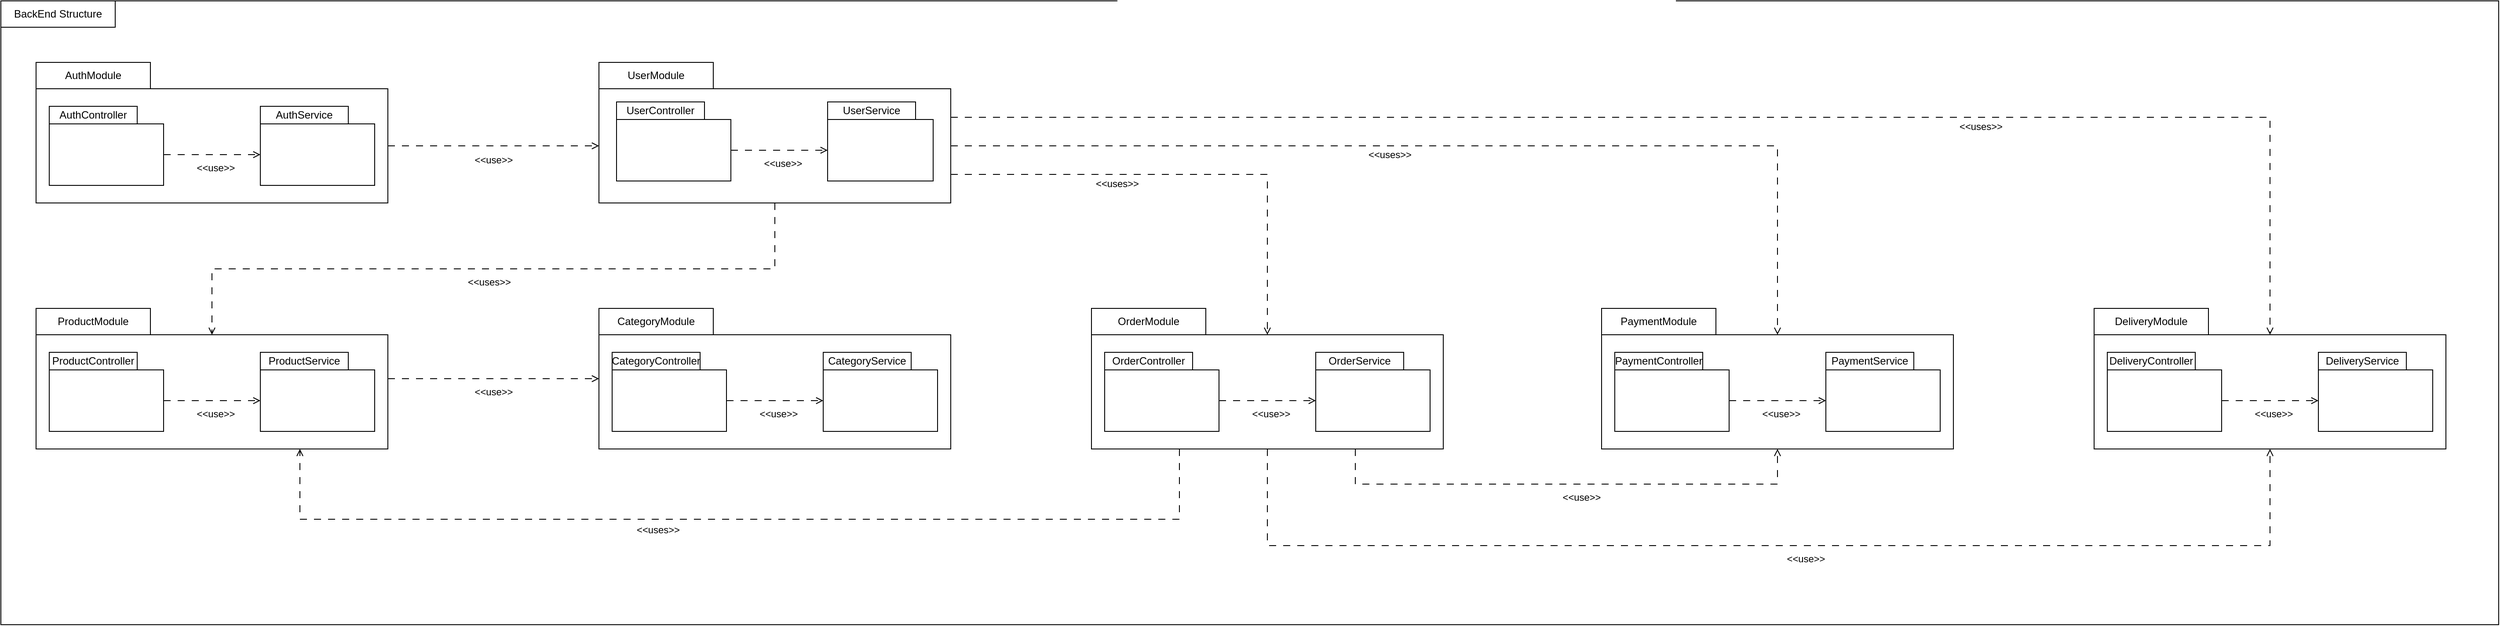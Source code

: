 <mxfile version="24.9.2">
  <diagram name="Page-1" id="mPM8BlAELtB1QPcIt9uX">
    <mxGraphModel dx="3056" dy="1117" grid="1" gridSize="10" guides="1" tooltips="1" connect="1" arrows="1" fold="1" page="1" pageScale="1" pageWidth="850" pageHeight="1100" math="0" shadow="0">
      <root>
        <mxCell id="0" />
        <mxCell id="1" parent="0" />
        <mxCell id="DPF2yrT6IQbbPqu1qaYU-75" value="" style="rounded=0;whiteSpace=wrap;html=1;fillColor=none;" parent="1" vertex="1">
          <mxGeometry x="-40" y="90" width="2840" height="710" as="geometry" />
        </mxCell>
        <mxCell id="DPF2yrT6IQbbPqu1qaYU-76" value="BackEnd Structure" style="rounded=0;whiteSpace=wrap;html=1;fillColor=none;" parent="1" vertex="1">
          <mxGeometry x="-40" y="90" width="130" height="30" as="geometry" />
        </mxCell>
        <mxCell id="od0rw37wtQDB377jg45--1" style="edgeStyle=orthogonalEdgeStyle;rounded=0;orthogonalLoop=1;jettySize=auto;html=1;exitX=1;exitY=0.5;exitDx=0;exitDy=0;entryX=0;entryY=0.5;entryDx=0;entryDy=0;dashed=1;dashPattern=8 8;endArrow=open;endFill=0;" parent="1" source="od0rw37wtQDB377jg45--3" edge="1">
          <mxGeometry relative="1" as="geometry">
            <mxPoint x="640" y="255" as="targetPoint" />
          </mxGeometry>
        </mxCell>
        <mxCell id="od0rw37wtQDB377jg45--2" value="&amp;lt;&amp;lt;use&amp;gt;&amp;gt;" style="edgeLabel;html=1;align=center;verticalAlign=middle;resizable=0;points=[];" parent="od0rw37wtQDB377jg45--1" vertex="1" connectable="0">
          <mxGeometry x="0.067" y="-5" relative="1" as="geometry">
            <mxPoint x="-8" y="10" as="offset" />
          </mxGeometry>
        </mxCell>
        <mxCell id="od0rw37wtQDB377jg45--3" value="" style="rounded=0;whiteSpace=wrap;html=1;fillColor=none;" parent="1" vertex="1">
          <mxGeometry y="190" width="400" height="130" as="geometry" />
        </mxCell>
        <mxCell id="od0rw37wtQDB377jg45--4" value="AuthModule" style="rounded=0;whiteSpace=wrap;html=1;fillColor=none;" parent="1" vertex="1">
          <mxGeometry y="160" width="130" height="30" as="geometry" />
        </mxCell>
        <mxCell id="od0rw37wtQDB377jg45--5" style="edgeStyle=orthogonalEdgeStyle;rounded=0;orthogonalLoop=1;jettySize=auto;html=1;exitX=1;exitY=0.5;exitDx=0;exitDy=0;entryX=0;entryY=0.5;entryDx=0;entryDy=0;dashed=1;dashPattern=8 8;endArrow=open;endFill=0;" parent="1" source="od0rw37wtQDB377jg45--7" target="od0rw37wtQDB377jg45--9" edge="1">
          <mxGeometry relative="1" as="geometry" />
        </mxCell>
        <mxCell id="od0rw37wtQDB377jg45--6" value="&amp;lt;&amp;lt;use&amp;gt;&amp;gt;" style="edgeLabel;html=1;align=center;verticalAlign=middle;resizable=0;points=[];" parent="od0rw37wtQDB377jg45--5" vertex="1" connectable="0">
          <mxGeometry x="0.061" relative="1" as="geometry">
            <mxPoint y="15" as="offset" />
          </mxGeometry>
        </mxCell>
        <mxCell id="od0rw37wtQDB377jg45--7" value="" style="rounded=0;whiteSpace=wrap;html=1;fillColor=none;" parent="1" vertex="1">
          <mxGeometry x="15" y="230" width="130" height="70" as="geometry" />
        </mxCell>
        <mxCell id="od0rw37wtQDB377jg45--8" value="Auth&lt;span style=&quot;background-color: initial;&quot;&gt;Controller&lt;/span&gt;" style="rounded=0;whiteSpace=wrap;html=1;fillColor=none;" parent="1" vertex="1">
          <mxGeometry x="15" y="210" width="100" height="20" as="geometry" />
        </mxCell>
        <mxCell id="od0rw37wtQDB377jg45--9" value="" style="rounded=0;whiteSpace=wrap;html=1;fillColor=none;" parent="1" vertex="1">
          <mxGeometry x="255" y="230" width="130" height="70" as="geometry" />
        </mxCell>
        <mxCell id="od0rw37wtQDB377jg45--10" value="AuthService" style="rounded=0;whiteSpace=wrap;html=1;fillColor=none;" parent="1" vertex="1">
          <mxGeometry x="255" y="210" width="100" height="20" as="geometry" />
        </mxCell>
        <mxCell id="od0rw37wtQDB377jg45--38" style="edgeStyle=orthogonalEdgeStyle;rounded=0;orthogonalLoop=1;jettySize=auto;html=1;exitX=0.5;exitY=1;exitDx=0;exitDy=0;entryX=0.5;entryY=0;entryDx=0;entryDy=0;dashed=1;dashPattern=8 8;endArrow=open;endFill=0;" parent="1" source="od0rw37wtQDB377jg45--11" target="od0rw37wtQDB377jg45--27" edge="1">
          <mxGeometry relative="1" as="geometry" />
        </mxCell>
        <mxCell id="od0rw37wtQDB377jg45--39" value="&amp;lt;&amp;lt;uses&amp;gt;&amp;gt;" style="edgeLabel;html=1;align=center;verticalAlign=middle;resizable=0;points=[];" parent="od0rw37wtQDB377jg45--38" vertex="1" connectable="0">
          <mxGeometry x="0.013" y="1" relative="1" as="geometry">
            <mxPoint y="14" as="offset" />
          </mxGeometry>
        </mxCell>
        <mxCell id="od0rw37wtQDB377jg45--11" value="" style="rounded=0;whiteSpace=wrap;html=1;fillColor=none;" parent="1" vertex="1">
          <mxGeometry x="640" y="190" width="400" height="130" as="geometry" />
        </mxCell>
        <mxCell id="od0rw37wtQDB377jg45--12" value="UserModule" style="rounded=0;whiteSpace=wrap;html=1;fillColor=none;" parent="1" vertex="1">
          <mxGeometry x="640" y="160" width="130" height="30" as="geometry" />
        </mxCell>
        <mxCell id="od0rw37wtQDB377jg45--13" style="edgeStyle=orthogonalEdgeStyle;rounded=0;orthogonalLoop=1;jettySize=auto;html=1;exitX=1;exitY=0.5;exitDx=0;exitDy=0;entryX=0;entryY=0.5;entryDx=0;entryDy=0;dashed=1;dashPattern=8 8;endArrow=open;endFill=0;" parent="1" source="od0rw37wtQDB377jg45--15" target="od0rw37wtQDB377jg45--17" edge="1">
          <mxGeometry relative="1" as="geometry" />
        </mxCell>
        <mxCell id="od0rw37wtQDB377jg45--14" value="&amp;lt;&amp;lt;use&amp;gt;&amp;gt;" style="edgeLabel;html=1;align=center;verticalAlign=middle;resizable=0;points=[];" parent="od0rw37wtQDB377jg45--13" vertex="1" connectable="0">
          <mxGeometry x="0.061" relative="1" as="geometry">
            <mxPoint y="15" as="offset" />
          </mxGeometry>
        </mxCell>
        <mxCell id="od0rw37wtQDB377jg45--15" value="" style="rounded=0;whiteSpace=wrap;html=1;fillColor=none;" parent="1" vertex="1">
          <mxGeometry x="660" y="225" width="130" height="70" as="geometry" />
        </mxCell>
        <mxCell id="od0rw37wtQDB377jg45--16" value="UserController" style="rounded=0;whiteSpace=wrap;html=1;fillColor=none;" parent="1" vertex="1">
          <mxGeometry x="660" y="205" width="100" height="20" as="geometry" />
        </mxCell>
        <mxCell id="od0rw37wtQDB377jg45--17" value="" style="rounded=0;whiteSpace=wrap;html=1;fillColor=none;" parent="1" vertex="1">
          <mxGeometry x="900" y="225" width="120" height="70" as="geometry" />
        </mxCell>
        <mxCell id="od0rw37wtQDB377jg45--18" value="UserService" style="rounded=0;whiteSpace=wrap;html=1;fillColor=none;" parent="1" vertex="1">
          <mxGeometry x="900" y="205" width="100" height="20" as="geometry" />
        </mxCell>
        <mxCell id="od0rw37wtQDB377jg45--19" value="" style="rounded=0;whiteSpace=wrap;html=1;fillColor=none;" parent="1" vertex="1">
          <mxGeometry x="640" y="470" width="400" height="130" as="geometry" />
        </mxCell>
        <mxCell id="od0rw37wtQDB377jg45--20" value="CategoryModule" style="rounded=0;whiteSpace=wrap;html=1;fillColor=none;" parent="1" vertex="1">
          <mxGeometry x="640" y="440" width="130" height="30" as="geometry" />
        </mxCell>
        <mxCell id="od0rw37wtQDB377jg45--21" style="edgeStyle=orthogonalEdgeStyle;rounded=0;orthogonalLoop=1;jettySize=auto;html=1;exitX=1;exitY=0.5;exitDx=0;exitDy=0;entryX=0;entryY=0.5;entryDx=0;entryDy=0;dashed=1;dashPattern=8 8;endArrow=open;endFill=0;" parent="1" source="od0rw37wtQDB377jg45--23" target="od0rw37wtQDB377jg45--25" edge="1">
          <mxGeometry relative="1" as="geometry" />
        </mxCell>
        <mxCell id="od0rw37wtQDB377jg45--22" value="&amp;lt;&amp;lt;use&amp;gt;&amp;gt;" style="edgeLabel;html=1;align=center;verticalAlign=middle;resizable=0;points=[];" parent="od0rw37wtQDB377jg45--21" vertex="1" connectable="0">
          <mxGeometry x="0.061" relative="1" as="geometry">
            <mxPoint y="15" as="offset" />
          </mxGeometry>
        </mxCell>
        <mxCell id="od0rw37wtQDB377jg45--23" value="" style="rounded=0;whiteSpace=wrap;html=1;fillColor=none;" parent="1" vertex="1">
          <mxGeometry x="655" y="510" width="130" height="70" as="geometry" />
        </mxCell>
        <mxCell id="od0rw37wtQDB377jg45--24" value="Category&lt;span style=&quot;background-color: initial;&quot;&gt;Controller&lt;/span&gt;" style="rounded=0;whiteSpace=wrap;html=1;fillColor=none;" parent="1" vertex="1">
          <mxGeometry x="655" y="490" width="100" height="20" as="geometry" />
        </mxCell>
        <mxCell id="od0rw37wtQDB377jg45--25" value="" style="rounded=0;whiteSpace=wrap;html=1;fillColor=none;" parent="1" vertex="1">
          <mxGeometry x="895" y="510" width="130" height="70" as="geometry" />
        </mxCell>
        <mxCell id="od0rw37wtQDB377jg45--26" value="CategoryService" style="rounded=0;whiteSpace=wrap;html=1;fillColor=none;" parent="1" vertex="1">
          <mxGeometry x="895" y="490" width="100" height="20" as="geometry" />
        </mxCell>
        <mxCell id="od0rw37wtQDB377jg45--27" value="" style="rounded=0;whiteSpace=wrap;html=1;fillColor=none;" parent="1" vertex="1">
          <mxGeometry y="470" width="400" height="130" as="geometry" />
        </mxCell>
        <mxCell id="od0rw37wtQDB377jg45--28" value="ProductModule" style="rounded=0;whiteSpace=wrap;html=1;fillColor=none;" parent="1" vertex="1">
          <mxGeometry y="440" width="130" height="30" as="geometry" />
        </mxCell>
        <mxCell id="od0rw37wtQDB377jg45--29" style="edgeStyle=orthogonalEdgeStyle;rounded=0;orthogonalLoop=1;jettySize=auto;html=1;exitX=1;exitY=0.5;exitDx=0;exitDy=0;entryX=0;entryY=0.5;entryDx=0;entryDy=0;dashed=1;dashPattern=8 8;endArrow=open;endFill=0;" parent="1" source="od0rw37wtQDB377jg45--31" target="od0rw37wtQDB377jg45--33" edge="1">
          <mxGeometry relative="1" as="geometry" />
        </mxCell>
        <mxCell id="od0rw37wtQDB377jg45--30" value="&amp;lt;&amp;lt;use&amp;gt;&amp;gt;" style="edgeLabel;html=1;align=center;verticalAlign=middle;resizable=0;points=[];" parent="od0rw37wtQDB377jg45--29" vertex="1" connectable="0">
          <mxGeometry x="0.061" relative="1" as="geometry">
            <mxPoint y="15" as="offset" />
          </mxGeometry>
        </mxCell>
        <mxCell id="od0rw37wtQDB377jg45--31" value="" style="rounded=0;whiteSpace=wrap;html=1;fillColor=none;" parent="1" vertex="1">
          <mxGeometry x="15" y="510" width="130" height="70" as="geometry" />
        </mxCell>
        <mxCell id="od0rw37wtQDB377jg45--32" value="&lt;span style=&quot;background-color: initial;&quot;&gt;ProductController&lt;/span&gt;" style="rounded=0;whiteSpace=wrap;html=1;fillColor=none;" parent="1" vertex="1">
          <mxGeometry x="15" y="490" width="100" height="20" as="geometry" />
        </mxCell>
        <mxCell id="od0rw37wtQDB377jg45--33" value="" style="rounded=0;whiteSpace=wrap;html=1;fillColor=none;" parent="1" vertex="1">
          <mxGeometry x="255" y="510" width="130" height="70" as="geometry" />
        </mxCell>
        <mxCell id="od0rw37wtQDB377jg45--34" value="ProductService" style="rounded=0;whiteSpace=wrap;html=1;fillColor=none;" parent="1" vertex="1">
          <mxGeometry x="255" y="490" width="100" height="20" as="geometry" />
        </mxCell>
        <mxCell id="od0rw37wtQDB377jg45--35" style="edgeStyle=orthogonalEdgeStyle;rounded=0;orthogonalLoop=1;jettySize=auto;html=1;exitX=1;exitY=0.5;exitDx=0;exitDy=0;entryX=0;entryY=0.5;entryDx=0;entryDy=0;dashed=1;dashPattern=8 8;endArrow=open;endFill=0;" parent="1" edge="1">
          <mxGeometry relative="1" as="geometry">
            <mxPoint x="400" y="520" as="sourcePoint" />
            <mxPoint x="640" y="520" as="targetPoint" />
          </mxGeometry>
        </mxCell>
        <mxCell id="od0rw37wtQDB377jg45--36" value="&amp;lt;&amp;lt;use&amp;gt;&amp;gt;" style="edgeLabel;html=1;align=center;verticalAlign=middle;resizable=0;points=[];" parent="od0rw37wtQDB377jg45--35" vertex="1" connectable="0">
          <mxGeometry x="0.067" y="-5" relative="1" as="geometry">
            <mxPoint x="-8" y="10" as="offset" />
          </mxGeometry>
        </mxCell>
        <mxCell id="cyqc8fmUgoTBw6mKZSQG-2" value="" style="rounded=0;whiteSpace=wrap;html=1;fillColor=none;" vertex="1" parent="1">
          <mxGeometry x="1200" y="470" width="400" height="130" as="geometry" />
        </mxCell>
        <mxCell id="cyqc8fmUgoTBw6mKZSQG-3" value="OrderModule" style="rounded=0;whiteSpace=wrap;html=1;fillColor=none;" vertex="1" parent="1">
          <mxGeometry x="1200" y="440" width="130" height="30" as="geometry" />
        </mxCell>
        <mxCell id="cyqc8fmUgoTBw6mKZSQG-4" style="edgeStyle=orthogonalEdgeStyle;rounded=0;orthogonalLoop=1;jettySize=auto;html=1;exitX=1;exitY=0.5;exitDx=0;exitDy=0;entryX=0;entryY=0.5;entryDx=0;entryDy=0;dashed=1;dashPattern=8 8;endArrow=open;endFill=0;" edge="1" parent="1" source="cyqc8fmUgoTBw6mKZSQG-6" target="cyqc8fmUgoTBw6mKZSQG-8">
          <mxGeometry relative="1" as="geometry" />
        </mxCell>
        <mxCell id="cyqc8fmUgoTBw6mKZSQG-5" value="&amp;lt;&amp;lt;use&amp;gt;&amp;gt;" style="edgeLabel;html=1;align=center;verticalAlign=middle;resizable=0;points=[];" vertex="1" connectable="0" parent="cyqc8fmUgoTBw6mKZSQG-4">
          <mxGeometry x="0.061" relative="1" as="geometry">
            <mxPoint y="15" as="offset" />
          </mxGeometry>
        </mxCell>
        <mxCell id="cyqc8fmUgoTBw6mKZSQG-6" value="" style="rounded=0;whiteSpace=wrap;html=1;fillColor=none;" vertex="1" parent="1">
          <mxGeometry x="1215" y="510" width="130" height="70" as="geometry" />
        </mxCell>
        <mxCell id="cyqc8fmUgoTBw6mKZSQG-7" value="&lt;span style=&quot;background-color: initial;&quot;&gt;OrderController&lt;/span&gt;" style="rounded=0;whiteSpace=wrap;html=1;fillColor=none;" vertex="1" parent="1">
          <mxGeometry x="1215" y="490" width="100" height="20" as="geometry" />
        </mxCell>
        <mxCell id="cyqc8fmUgoTBw6mKZSQG-8" value="" style="rounded=0;whiteSpace=wrap;html=1;fillColor=none;" vertex="1" parent="1">
          <mxGeometry x="1455" y="510" width="130" height="70" as="geometry" />
        </mxCell>
        <mxCell id="cyqc8fmUgoTBw6mKZSQG-9" value="OrderService" style="rounded=0;whiteSpace=wrap;html=1;fillColor=none;" vertex="1" parent="1">
          <mxGeometry x="1455" y="490" width="100" height="20" as="geometry" />
        </mxCell>
        <mxCell id="cyqc8fmUgoTBw6mKZSQG-10" value="" style="rounded=0;whiteSpace=wrap;html=1;fillColor=none;" vertex="1" parent="1">
          <mxGeometry x="1780" y="470" width="400" height="130" as="geometry" />
        </mxCell>
        <mxCell id="cyqc8fmUgoTBw6mKZSQG-11" value="PaymentModule" style="rounded=0;whiteSpace=wrap;html=1;fillColor=none;" vertex="1" parent="1">
          <mxGeometry x="1780" y="440" width="130" height="30" as="geometry" />
        </mxCell>
        <mxCell id="cyqc8fmUgoTBw6mKZSQG-12" style="edgeStyle=orthogonalEdgeStyle;rounded=0;orthogonalLoop=1;jettySize=auto;html=1;exitX=1;exitY=0.5;exitDx=0;exitDy=0;entryX=0;entryY=0.5;entryDx=0;entryDy=0;dashed=1;dashPattern=8 8;endArrow=open;endFill=0;" edge="1" parent="1" source="cyqc8fmUgoTBw6mKZSQG-14" target="cyqc8fmUgoTBw6mKZSQG-16">
          <mxGeometry relative="1" as="geometry" />
        </mxCell>
        <mxCell id="cyqc8fmUgoTBw6mKZSQG-13" value="&amp;lt;&amp;lt;use&amp;gt;&amp;gt;" style="edgeLabel;html=1;align=center;verticalAlign=middle;resizable=0;points=[];" vertex="1" connectable="0" parent="cyqc8fmUgoTBw6mKZSQG-12">
          <mxGeometry x="0.061" relative="1" as="geometry">
            <mxPoint y="15" as="offset" />
          </mxGeometry>
        </mxCell>
        <mxCell id="cyqc8fmUgoTBw6mKZSQG-14" value="" style="rounded=0;whiteSpace=wrap;html=1;fillColor=none;" vertex="1" parent="1">
          <mxGeometry x="1795" y="510" width="130" height="70" as="geometry" />
        </mxCell>
        <mxCell id="cyqc8fmUgoTBw6mKZSQG-15" value="Payment&lt;span style=&quot;background-color: initial;&quot;&gt;Controller&lt;/span&gt;" style="rounded=0;whiteSpace=wrap;html=1;fillColor=none;" vertex="1" parent="1">
          <mxGeometry x="1795" y="490" width="100" height="20" as="geometry" />
        </mxCell>
        <mxCell id="cyqc8fmUgoTBw6mKZSQG-16" value="" style="rounded=0;whiteSpace=wrap;html=1;fillColor=none;" vertex="1" parent="1">
          <mxGeometry x="2035" y="510" width="130" height="70" as="geometry" />
        </mxCell>
        <mxCell id="cyqc8fmUgoTBw6mKZSQG-17" value="PaymentService" style="rounded=0;whiteSpace=wrap;html=1;fillColor=none;" vertex="1" parent="1">
          <mxGeometry x="2035" y="490" width="100" height="20" as="geometry" />
        </mxCell>
        <mxCell id="cyqc8fmUgoTBw6mKZSQG-18" value="" style="rounded=0;whiteSpace=wrap;html=1;fillColor=none;" vertex="1" parent="1">
          <mxGeometry x="2340" y="470" width="400" height="130" as="geometry" />
        </mxCell>
        <mxCell id="cyqc8fmUgoTBw6mKZSQG-19" value="&lt;span class=&quot;a-size-base a-color-base&quot;&gt;Delivery&lt;/span&gt;Module" style="rounded=0;whiteSpace=wrap;html=1;fillColor=none;" vertex="1" parent="1">
          <mxGeometry x="2340" y="440" width="130" height="30" as="geometry" />
        </mxCell>
        <mxCell id="cyqc8fmUgoTBw6mKZSQG-20" style="edgeStyle=orthogonalEdgeStyle;rounded=0;orthogonalLoop=1;jettySize=auto;html=1;exitX=1;exitY=0.5;exitDx=0;exitDy=0;entryX=0;entryY=0.5;entryDx=0;entryDy=0;dashed=1;dashPattern=8 8;endArrow=open;endFill=0;" edge="1" parent="1" source="cyqc8fmUgoTBw6mKZSQG-22" target="cyqc8fmUgoTBw6mKZSQG-24">
          <mxGeometry relative="1" as="geometry" />
        </mxCell>
        <mxCell id="cyqc8fmUgoTBw6mKZSQG-21" value="&amp;lt;&amp;lt;use&amp;gt;&amp;gt;" style="edgeLabel;html=1;align=center;verticalAlign=middle;resizable=0;points=[];" vertex="1" connectable="0" parent="cyqc8fmUgoTBw6mKZSQG-20">
          <mxGeometry x="0.061" relative="1" as="geometry">
            <mxPoint y="15" as="offset" />
          </mxGeometry>
        </mxCell>
        <mxCell id="cyqc8fmUgoTBw6mKZSQG-22" value="" style="rounded=0;whiteSpace=wrap;html=1;fillColor=none;" vertex="1" parent="1">
          <mxGeometry x="2355" y="510" width="130" height="70" as="geometry" />
        </mxCell>
        <mxCell id="cyqc8fmUgoTBw6mKZSQG-23" value="Delivery&lt;span style=&quot;background-color: initial;&quot;&gt;Controller&lt;/span&gt;" style="rounded=0;whiteSpace=wrap;html=1;fillColor=none;" vertex="1" parent="1">
          <mxGeometry x="2355" y="490" width="100" height="20" as="geometry" />
        </mxCell>
        <mxCell id="cyqc8fmUgoTBw6mKZSQG-24" value="" style="rounded=0;whiteSpace=wrap;html=1;fillColor=none;" vertex="1" parent="1">
          <mxGeometry x="2595" y="510" width="130" height="70" as="geometry" />
        </mxCell>
        <mxCell id="cyqc8fmUgoTBw6mKZSQG-25" value="DeliveryService" style="rounded=0;whiteSpace=wrap;html=1;fillColor=none;" vertex="1" parent="1">
          <mxGeometry x="2595" y="490" width="100" height="20" as="geometry" />
        </mxCell>
        <mxCell id="cyqc8fmUgoTBw6mKZSQG-29" style="edgeStyle=orthogonalEdgeStyle;rounded=0;orthogonalLoop=1;jettySize=auto;html=1;exitX=1;exitY=0.75;exitDx=0;exitDy=0;entryX=0.5;entryY=0;entryDx=0;entryDy=0;dashed=1;dashPattern=8 8;endArrow=open;endFill=0;" edge="1" parent="1" source="od0rw37wtQDB377jg45--11" target="cyqc8fmUgoTBw6mKZSQG-2">
          <mxGeometry relative="1" as="geometry">
            <mxPoint x="850" y="330" as="sourcePoint" />
            <mxPoint x="210" y="480" as="targetPoint" />
          </mxGeometry>
        </mxCell>
        <mxCell id="cyqc8fmUgoTBw6mKZSQG-30" value="&amp;lt;&amp;lt;uses&amp;gt;&amp;gt;" style="edgeLabel;html=1;align=center;verticalAlign=middle;resizable=0;points=[];" vertex="1" connectable="0" parent="cyqc8fmUgoTBw6mKZSQG-29">
          <mxGeometry x="0.013" y="1" relative="1" as="geometry">
            <mxPoint x="-86" y="11" as="offset" />
          </mxGeometry>
        </mxCell>
        <mxCell id="cyqc8fmUgoTBw6mKZSQG-31" style="edgeStyle=orthogonalEdgeStyle;rounded=0;orthogonalLoop=1;jettySize=auto;html=1;exitX=1;exitY=0.5;exitDx=0;exitDy=0;dashed=1;dashPattern=8 8;endArrow=open;endFill=0;" edge="1" parent="1" source="od0rw37wtQDB377jg45--11" target="cyqc8fmUgoTBw6mKZSQG-10">
          <mxGeometry relative="1" as="geometry">
            <mxPoint x="1050" y="265" as="sourcePoint" />
            <mxPoint x="1340" y="480" as="targetPoint" />
          </mxGeometry>
        </mxCell>
        <mxCell id="cyqc8fmUgoTBw6mKZSQG-32" value="&amp;lt;&amp;lt;uses&amp;gt;&amp;gt;" style="edgeLabel;html=1;align=center;verticalAlign=middle;resizable=0;points=[];" vertex="1" connectable="0" parent="cyqc8fmUgoTBw6mKZSQG-31">
          <mxGeometry x="0.013" y="1" relative="1" as="geometry">
            <mxPoint x="-86" y="11" as="offset" />
          </mxGeometry>
        </mxCell>
        <mxCell id="cyqc8fmUgoTBw6mKZSQG-33" style="edgeStyle=orthogonalEdgeStyle;rounded=0;orthogonalLoop=1;jettySize=auto;html=1;dashed=1;dashPattern=8 8;endArrow=open;endFill=0;exitX=1;exitY=0.25;exitDx=0;exitDy=0;" edge="1" parent="1" source="od0rw37wtQDB377jg45--11" target="cyqc8fmUgoTBw6mKZSQG-18">
          <mxGeometry relative="1" as="geometry">
            <mxPoint x="1040" y="220" as="sourcePoint" />
            <mxPoint x="1850" y="480" as="targetPoint" />
          </mxGeometry>
        </mxCell>
        <mxCell id="cyqc8fmUgoTBw6mKZSQG-34" value="&amp;lt;&amp;lt;uses&amp;gt;&amp;gt;" style="edgeLabel;html=1;align=center;verticalAlign=middle;resizable=0;points=[];" vertex="1" connectable="0" parent="cyqc8fmUgoTBw6mKZSQG-33">
          <mxGeometry x="0.013" y="1" relative="1" as="geometry">
            <mxPoint x="286" y="11" as="offset" />
          </mxGeometry>
        </mxCell>
        <mxCell id="cyqc8fmUgoTBw6mKZSQG-35" style="edgeStyle=orthogonalEdgeStyle;rounded=0;orthogonalLoop=1;jettySize=auto;html=1;exitX=0.25;exitY=1;exitDx=0;exitDy=0;entryX=0.75;entryY=1;entryDx=0;entryDy=0;dashed=1;dashPattern=8 8;endArrow=open;endFill=0;" edge="1" parent="1" source="cyqc8fmUgoTBw6mKZSQG-2" target="od0rw37wtQDB377jg45--27">
          <mxGeometry relative="1" as="geometry">
            <mxPoint x="1130" y="650" as="sourcePoint" />
            <mxPoint x="1420" y="832" as="targetPoint" />
            <Array as="points">
              <mxPoint x="1300" y="680" />
              <mxPoint x="300" y="680" />
            </Array>
          </mxGeometry>
        </mxCell>
        <mxCell id="cyqc8fmUgoTBw6mKZSQG-36" value="&amp;lt;&amp;lt;uses&amp;gt;&amp;gt;" style="edgeLabel;html=1;align=center;verticalAlign=middle;resizable=0;points=[];" vertex="1" connectable="0" parent="cyqc8fmUgoTBw6mKZSQG-35">
          <mxGeometry x="0.013" y="1" relative="1" as="geometry">
            <mxPoint x="-86" y="11" as="offset" />
          </mxGeometry>
        </mxCell>
        <mxCell id="cyqc8fmUgoTBw6mKZSQG-45" style="edgeStyle=orthogonalEdgeStyle;rounded=0;orthogonalLoop=1;jettySize=auto;html=1;exitX=0.5;exitY=1;exitDx=0;exitDy=0;entryX=0.5;entryY=1;entryDx=0;entryDy=0;dashed=1;dashPattern=8 8;endArrow=open;endFill=0;" edge="1" parent="1" source="cyqc8fmUgoTBw6mKZSQG-2" target="cyqc8fmUgoTBw6mKZSQG-18">
          <mxGeometry relative="1" as="geometry">
            <mxPoint x="2495" y="555" as="sourcePoint" />
            <mxPoint x="2605" y="555" as="targetPoint" />
            <Array as="points">
              <mxPoint x="1400" y="710" />
              <mxPoint x="2540" y="710" />
            </Array>
          </mxGeometry>
        </mxCell>
        <mxCell id="cyqc8fmUgoTBw6mKZSQG-46" value="&amp;lt;&amp;lt;use&amp;gt;&amp;gt;" style="edgeLabel;html=1;align=center;verticalAlign=middle;resizable=0;points=[];" vertex="1" connectable="0" parent="cyqc8fmUgoTBw6mKZSQG-45">
          <mxGeometry x="0.061" relative="1" as="geometry">
            <mxPoint y="15" as="offset" />
          </mxGeometry>
        </mxCell>
        <mxCell id="cyqc8fmUgoTBw6mKZSQG-49" style="edgeStyle=orthogonalEdgeStyle;rounded=0;orthogonalLoop=1;jettySize=auto;html=1;exitX=0.75;exitY=1;exitDx=0;exitDy=0;entryX=0.5;entryY=1;entryDx=0;entryDy=0;dashed=1;dashPattern=8 8;endArrow=open;endFill=0;" edge="1" parent="1" source="cyqc8fmUgoTBw6mKZSQG-2" target="cyqc8fmUgoTBw6mKZSQG-10">
          <mxGeometry relative="1" as="geometry">
            <mxPoint x="1935" y="555" as="sourcePoint" />
            <mxPoint x="2045" y="555" as="targetPoint" />
            <Array as="points">
              <mxPoint x="1500" y="640" />
              <mxPoint x="1980" y="640" />
            </Array>
          </mxGeometry>
        </mxCell>
        <mxCell id="cyqc8fmUgoTBw6mKZSQG-50" value="&amp;lt;&amp;lt;use&amp;gt;&amp;gt;" style="edgeLabel;html=1;align=center;verticalAlign=middle;resizable=0;points=[];" vertex="1" connectable="0" parent="cyqc8fmUgoTBw6mKZSQG-49">
          <mxGeometry x="0.061" relative="1" as="geometry">
            <mxPoint y="15" as="offset" />
          </mxGeometry>
        </mxCell>
      </root>
    </mxGraphModel>
  </diagram>
</mxfile>
